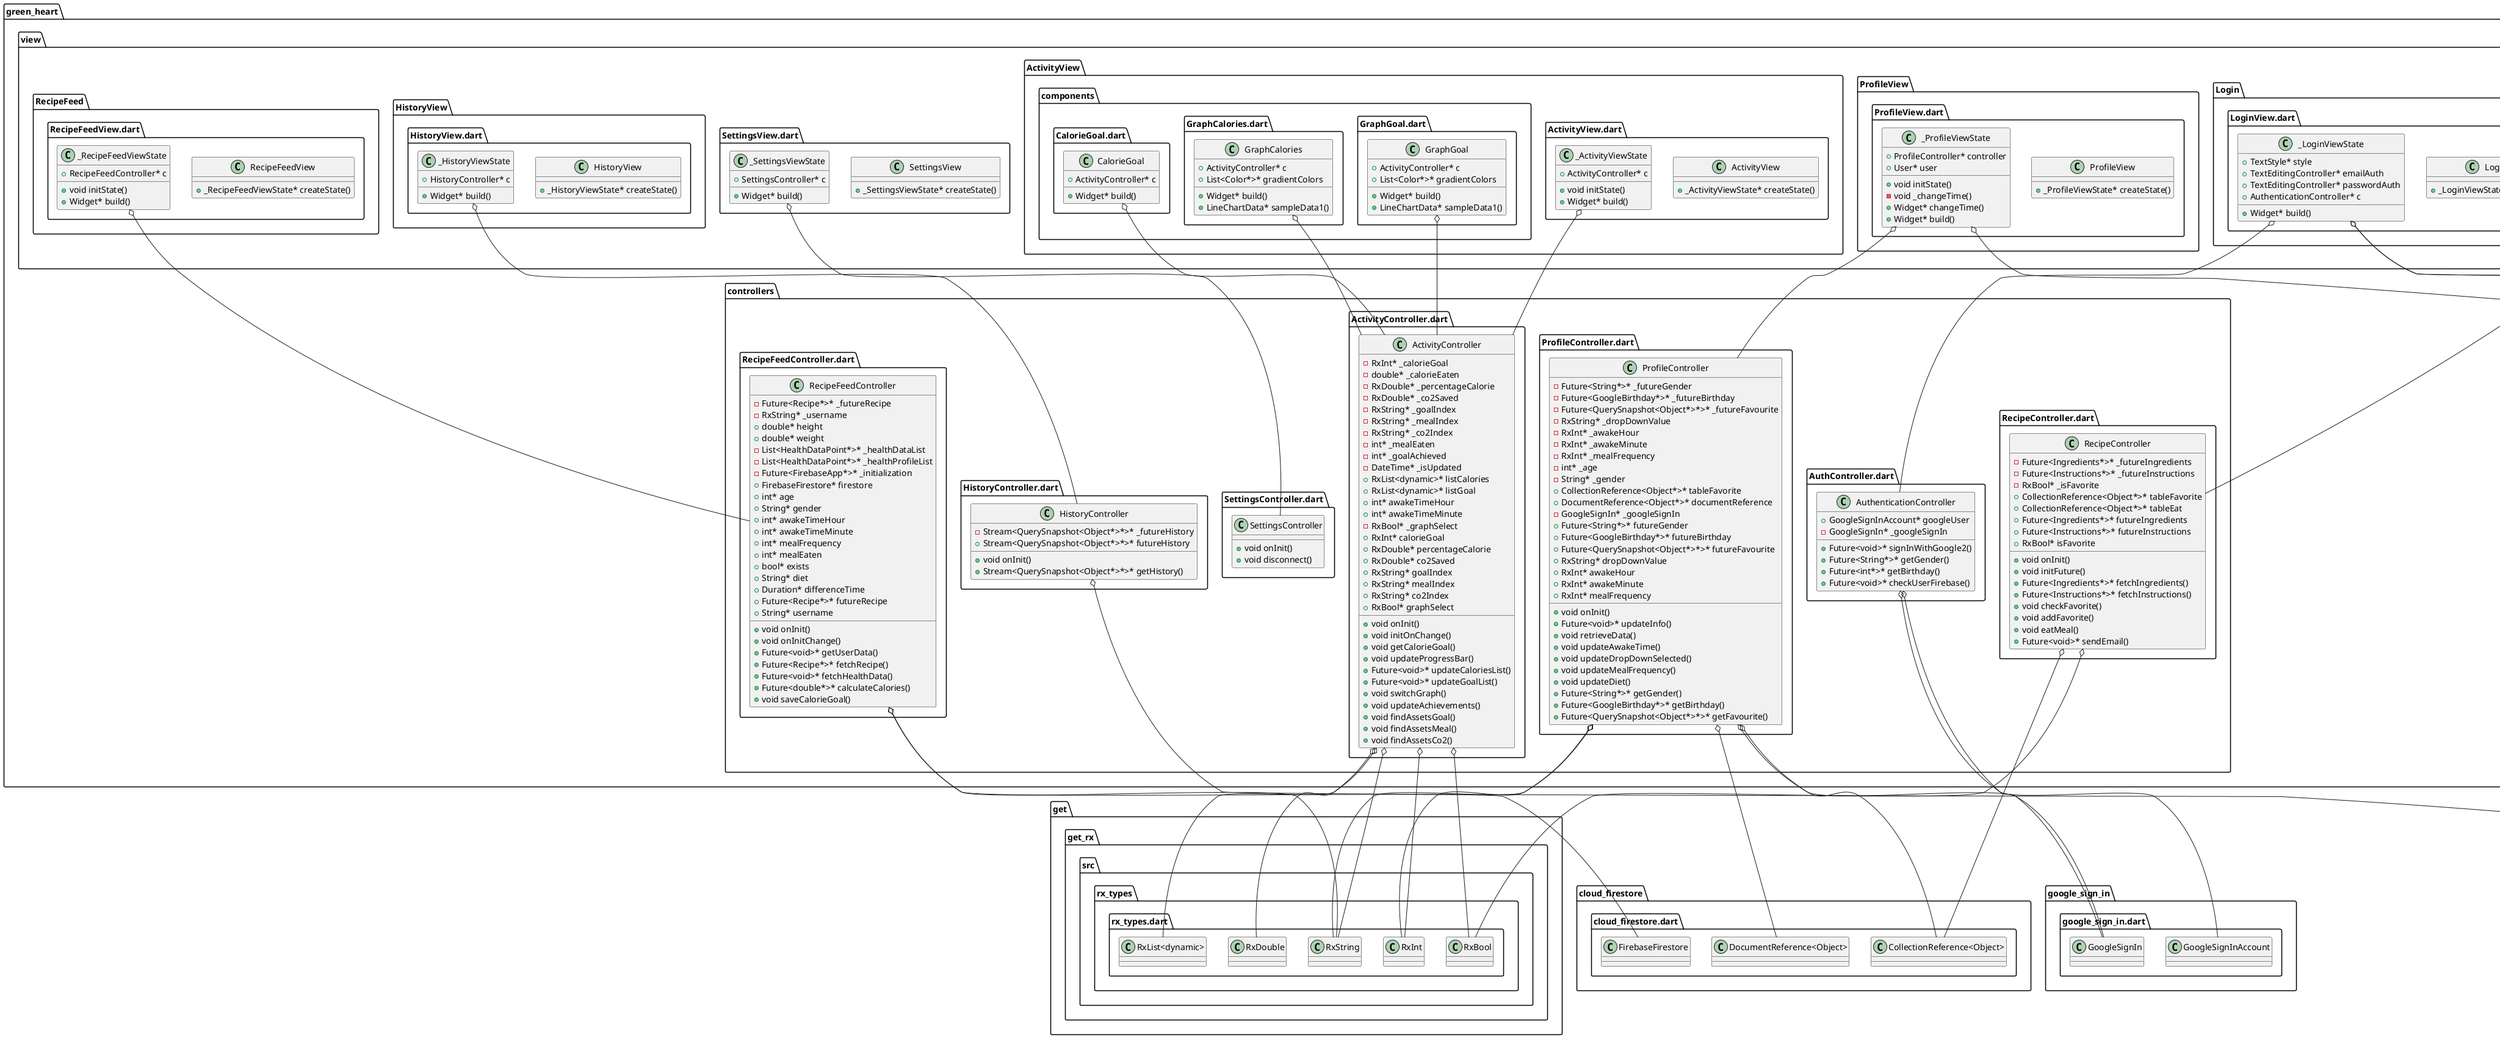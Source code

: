 @startuml
set namespaceSeparator ::

class "green_heart::models::GoogleUser.dart::GoogleUser" {
  +List<dynamic>* docs
}

class "green_heart::models::Ingredients.dart::Ingredients" {
  +List<dynamic>* ingredients
}

class "green_heart::models::Instructions.dart::Instructions" {
  +List<dynamic>* instructions
}

class "green_heart::models::GoogleBirthday.dart::GoogleBirthday" {
  +int* year
  +int* month
  +int* day
}

class "green_heart::models::Recipe.dart::Recipe" {
  +List<dynamic>* docs
}

class "green_heart::view::HomePage.dart::HomePageView" {
  +_HomePageViewState* createState()
}

class "green_heart::view::HomePage.dart::_HomePageViewState" {
  -int* _currentIndex
  -List<Widget*>* _children
  -List<String*>* _titles
  +void initState()
  +Widget* build()
}

class "green_heart::view::SettingsView.dart::SettingsView" {
  +_SettingsViewState* createState()
}

class "green_heart::view::SettingsView.dart::_SettingsViewState" {
  +SettingsController* c
  +Widget* build()
}

"green_heart::view::SettingsView.dart::_SettingsViewState" o-- "green_heart::controllers::SettingsController.dart::SettingsController"

class "green_heart::view::ProfileView::ProfileView.dart::ProfileView" {
  +_ProfileViewState* createState()
}

class "green_heart::view::ProfileView::ProfileView.dart::_ProfileViewState" {
  +ProfileController* controller
  +User* user
  +void initState()
  -void _changeTime()
  +Widget* changeTime()
  +Widget* build()
}

"green_heart::view::ProfileView::ProfileView.dart::_ProfileViewState" o-- "green_heart::controllers::ProfileController.dart::ProfileController"
"green_heart::view::ProfileView::ProfileView.dart::_ProfileViewState" o-- "firebase_auth::firebase_auth.dart::User"

class "green_heart::view::RecipeFeed::RecipeFeedView.dart::RecipeFeedView" {
  +_RecipeFeedViewState* createState()
}

class "green_heart::view::RecipeFeed::RecipeFeedView.dart::_RecipeFeedViewState" {
  +RecipeFeedController* c
  +void initState()
  +Widget* build()
}

"green_heart::view::RecipeFeed::RecipeFeedView.dart::_RecipeFeedViewState" o-- "green_heart::controllers::RecipeFeedController.dart::RecipeFeedController"

class "green_heart::view::Login::LoginView.dart::LoginView" {
  +_LoginViewState* createState()
}

class "green_heart::view::Login::LoginView.dart::_LoginViewState" {
  +TextStyle* style
  +TextEditingController* emailAuth
  +TextEditingController* passwordAuth
  +AuthenticationController* c
  +Widget* build()
}

"green_heart::view::Login::LoginView.dart::_LoginViewState" o-- "flutter::src::painting::text_style.dart::TextStyle"
"green_heart::view::Login::LoginView.dart::_LoginViewState" o-- "flutter::src::widgets::editable_text.dart::TextEditingController"
"green_heart::view::Login::LoginView.dart::_LoginViewState" o-- "green_heart::controllers::AuthController.dart::AuthenticationController"

class "green_heart::view::RecipeView::RecipeView.dart::RecipeView" {
  +LinkedHashMap<String*, dynamic>* meal
  +_RecipeViewState* createState()
}

"green_heart::view::RecipeView::RecipeView.dart::RecipeView" o-- "dart::collection::LinkedHashMap<String, dynamic>"

class "green_heart::view::RecipeView::RecipeView.dart::_RecipeViewState" {
  +RecipeController* c
  +void initState()
  +Widget* build()
}

"green_heart::view::RecipeView::RecipeView.dart::_RecipeViewState" o-- "green_heart::controllers::RecipeController.dart::RecipeController"

class "green_heart::view::ActivityView::ActivityView.dart::ActivityView" {
  +_ActivityViewState* createState()
}

class "green_heart::view::ActivityView::ActivityView.dart::_ActivityViewState" {
  +ActivityController* c
  +void initState()
  +Widget* build()
}

"green_heart::view::ActivityView::ActivityView.dart::_ActivityViewState" o-- "green_heart::controllers::ActivityController.dart::ActivityController"

class "green_heart::view::ActivityView::components::GraphGoal.dart::GraphGoal" {
  +ActivityController* c
  +List<Color*>* gradientColors
  +Widget* build()
  +LineChartData* sampleData1()
}

"green_heart::view::ActivityView::components::GraphGoal.dart::GraphGoal" o-- "green_heart::controllers::ActivityController.dart::ActivityController"

class "green_heart::view::ActivityView::components::GraphCalories.dart::GraphCalories" {
  +ActivityController* c
  +List<Color*>* gradientColors
  +Widget* build()
  +LineChartData* sampleData1()
}

"green_heart::view::ActivityView::components::GraphCalories.dart::GraphCalories" o-- "green_heart::controllers::ActivityController.dart::ActivityController"

class "green_heart::view::ActivityView::components::CalorieGoal.dart::CalorieGoal" {
  +ActivityController* c
  +Widget* build()
}

"green_heart::view::ActivityView::components::CalorieGoal.dart::CalorieGoal" o-- "green_heart::controllers::ActivityController.dart::ActivityController"

class "green_heart::view::HistoryView::HistoryView.dart::HistoryView" {
  +_HistoryViewState* createState()
}

class "green_heart::view::HistoryView::HistoryView.dart::_HistoryViewState" {
  +HistoryController* c
  +Widget* build()
}

"green_heart::view::HistoryView::HistoryView.dart::_HistoryViewState" o-- "green_heart::controllers::HistoryController.dart::HistoryController"

class "green_heart::main.dart::MyApp" {
  +SystemUiOverlayStyle* mySystemTheme
  +Widget* build()
}

"green_heart::main.dart::MyApp" o-- "flutter::src::services::system_chrome.dart::SystemUiOverlayStyle"

class "green_heart::main.dart::MyHomePage" {
  +String* title
  +_MyHomePageState* createState()
}

class "green_heart::main.dart::_MyHomePageState" {
  -bool* _initialized
  -bool* _error
  -Future<FirebaseApp*>* _initialization
  +Widget* build()
}

class "green_heart::controllers::HistoryController.dart::HistoryController" {
  -Stream<QuerySnapshot<Object*>*>* _futureHistory
  +Stream<QuerySnapshot<Object*>*>* futureHistory
  +void onInit()
  +Stream<QuerySnapshot<Object*>*>* getHistory()
}

"green_heart::controllers::HistoryController.dart::HistoryController" o-- "dart::async::Stream<QuerySnapshot<Object>>"

class "green_heart::controllers::ProfileController.dart::ProfileController" {
  -Future<String*>* _futureGender
  -Future<GoogleBirthday*>* _futureBirthday
  -Future<QuerySnapshot<Object*>*>* _futureFavourite
  -RxString* _dropDownValue
  -RxInt* _awakeHour
  -RxInt* _awakeMinute
  -RxInt* _mealFrequency
  -int* _age
  -String* _gender
  +CollectionReference<Object*>* tableFavorite
  +DocumentReference<Object*>* documentReference
  -GoogleSignIn* _googleSignIn
  +Future<String*>* futureGender
  +Future<GoogleBirthday*>* futureBirthday
  +Future<QuerySnapshot<Object*>*>* futureFavourite
  +RxString* dropDownValue
  +RxInt* awakeHour
  +RxInt* awakeMinute
  +RxInt* mealFrequency
  +void onInit()
  +Future<void>* updateInfo()
  +void retrieveData()
  +void updateAwakeTime()
  +void updateDropDownSelected()
  +void updateMealFrequency()
  +void updateDiet()
  +Future<String*>* getGender()
  +Future<GoogleBirthday*>* getBirthday()
  +Future<QuerySnapshot<Object*>*>* getFavourite()
}

"green_heart::controllers::ProfileController.dart::ProfileController" o-- "get::get_rx::src::rx_types::rx_types.dart::RxString"
"green_heart::controllers::ProfileController.dart::ProfileController" o-- "get::get_rx::src::rx_types::rx_types.dart::RxInt"
"green_heart::controllers::ProfileController.dart::ProfileController" o-- "cloud_firestore::cloud_firestore.dart::CollectionReference<Object>"
"green_heart::controllers::ProfileController.dart::ProfileController" o-- "cloud_firestore::cloud_firestore.dart::DocumentReference<Object>"
"green_heart::controllers::ProfileController.dart::ProfileController" o-- "google_sign_in::google_sign_in.dart::GoogleSignIn"

class "green_heart::controllers::ActivityController.dart::ActivityController" {
  -RxInt* _calorieGoal
  -double* _calorieEaten
  -RxDouble* _percentageCalorie
  -RxDouble* _co2Saved
  -RxString* _goalIndex
  -RxString* _mealIndex
  -RxString* _co2Index
  -int* _mealEaten
  -int* _goalAchieved
  -DateTime* _isUpdated
  +RxList<dynamic>* listCalories
  +RxList<dynamic>* listGoal
  +int* awakeTimeHour
  +int* awakeTimeMinute
  -RxBool* _graphSelect
  +RxInt* calorieGoal
  +RxDouble* percentageCalorie
  +RxDouble* co2Saved
  +RxString* goalIndex
  +RxString* mealIndex
  +RxString* co2Index
  +RxBool* graphSelect
  +void onInit()
  +void initOnChange()
  +void getCalorieGoal()
  +void updateProgressBar()
  +Future<void>* updateCaloriesList()
  +Future<void>* updateGoalList()
  +void switchGraph()
  +void updateAchievements()
  +void findAssetsGoal()
  +void findAssetsMeal()
  +void findAssetsCo2()
}

"green_heart::controllers::ActivityController.dart::ActivityController" o-- "get::get_rx::src::rx_types::rx_types.dart::RxInt"
"green_heart::controllers::ActivityController.dart::ActivityController" o-- "get::get_rx::src::rx_types::rx_types.dart::RxDouble"
"green_heart::controllers::ActivityController.dart::ActivityController" o-- "get::get_rx::src::rx_types::rx_types.dart::RxString"
"green_heart::controllers::ActivityController.dart::ActivityController" o-- "get::get_rx::src::rx_types::rx_types.dart::RxList<dynamic>"
"green_heart::controllers::ActivityController.dart::ActivityController" o-- "get::get_rx::src::rx_types::rx_types.dart::RxBool"

class "green_heart::controllers::AuthController.dart::AuthenticationController" {
  +GoogleSignInAccount* googleUser
  -GoogleSignIn* _googleSignIn
  +Future<void>* signInWithGoogle2()
  +Future<String*>* getGender()
  +Future<int*>* getBirthday()
  +Future<void>* checkUserFirebase()
}

"green_heart::controllers::AuthController.dart::AuthenticationController" o-- "google_sign_in::google_sign_in.dart::GoogleSignInAccount"
"green_heart::controllers::AuthController.dart::AuthenticationController" o-- "google_sign_in::google_sign_in.dart::GoogleSignIn"

class "green_heart::controllers::RecipeController.dart::RecipeController" {
  -Future<Ingredients*>* _futureIngredients
  -Future<Instructions*>* _futureInstructions
  -RxBool* _isFavorite
  +CollectionReference<Object*>* tableFavorite
  +CollectionReference<Object*>* tableEat
  +Future<Ingredients*>* futureIngredients
  +Future<Instructions*>* futureInstructions
  +RxBool* isFavorite
  +void onInit()
  +void initFuture()
  +Future<Ingredients*>* fetchIngredients()
  +Future<Instructions*>* fetchInstructions()
  +void checkFavorite()
  +void addFavorite()
  +void eatMeal()
  +Future<void>* sendEmail()
}

"green_heart::controllers::RecipeController.dart::RecipeController" o-- "get::get_rx::src::rx_types::rx_types.dart::RxBool"
"green_heart::controllers::RecipeController.dart::RecipeController" o-- "cloud_firestore::cloud_firestore.dart::CollectionReference<Object>"

class "green_heart::controllers::SettingsController.dart::SettingsController" {
  +void onInit()
  +void disconnect()
}

class "green_heart::controllers::RecipeFeedController.dart::RecipeFeedController" {
  -Future<Recipe*>* _futureRecipe
  -RxString* _username
  +double* height
  +double* weight
  -List<HealthDataPoint*>* _healthDataList
  -List<HealthDataPoint*>* _healthProfileList
  -Future<FirebaseApp*>* _initialization
  +FirebaseFirestore* firestore
  +int* age
  +String* gender
  +int* awakeTimeHour
  +int* awakeTimeMinute
  +int* mealFrequency
  +int* mealEaten
  +bool* exists
  +String* diet
  +Duration* differenceTime
  +Future<Recipe*>* futureRecipe
  +String* username
  +void onInit()
  +void onInitChange()
  +Future<void>* getUserData()
  +Future<Recipe*>* fetchRecipe()
  +Future<void>* fetchHealthData()
  +Future<double*>* calculateCalories()
  +void saveCalorieGoal()
}

"green_heart::controllers::RecipeFeedController.dart::RecipeFeedController" o-- "get::get_rx::src::rx_types::rx_types.dart::RxString"
"green_heart::controllers::RecipeFeedController.dart::RecipeFeedController" o-- "cloud_firestore::cloud_firestore.dart::FirebaseFirestore"


@enduml